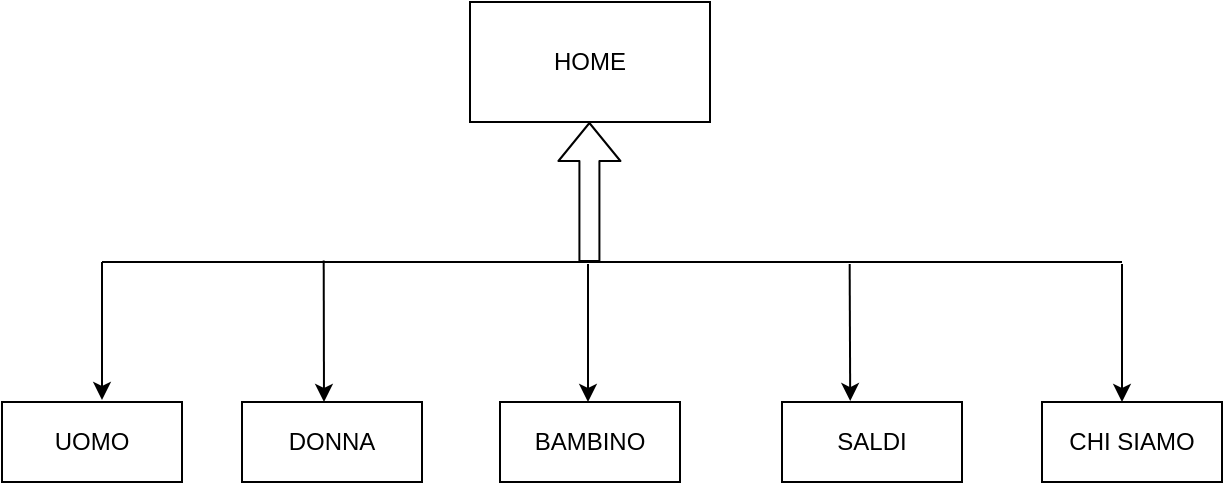 <mxfile version="14.4.9" type="github">
  <diagram id="oOM9sAOjhZvQreOu336L" name="Page-1">
    <mxGraphModel dx="835" dy="468" grid="1" gridSize="10" guides="1" tooltips="1" connect="1" arrows="1" fold="1" page="1" pageScale="1" pageWidth="827" pageHeight="1169" math="0" shadow="0">
      <root>
        <mxCell id="0" />
        <mxCell id="1" parent="0" />
        <mxCell id="Q3SVDnqVCFT6tU_NgVp7-2" value="HOME" style="rounded=0;whiteSpace=wrap;html=1;" vertex="1" parent="1">
          <mxGeometry x="354" y="200" width="120" height="60" as="geometry" />
        </mxCell>
        <mxCell id="Q3SVDnqVCFT6tU_NgVp7-4" value="" style="shape=flexArrow;endArrow=classic;html=1;" edge="1" parent="1">
          <mxGeometry width="50" height="50" relative="1" as="geometry">
            <mxPoint x="413.71" y="330" as="sourcePoint" />
            <mxPoint x="413.71" y="260" as="targetPoint" />
          </mxGeometry>
        </mxCell>
        <mxCell id="Q3SVDnqVCFT6tU_NgVp7-5" value="" style="endArrow=none;html=1;" edge="1" parent="1">
          <mxGeometry width="50" height="50" relative="1" as="geometry">
            <mxPoint x="170" y="330" as="sourcePoint" />
            <mxPoint x="680" y="330" as="targetPoint" />
          </mxGeometry>
        </mxCell>
        <mxCell id="Q3SVDnqVCFT6tU_NgVp7-8" value="UOMO" style="rounded=0;whiteSpace=wrap;html=1;" vertex="1" parent="1">
          <mxGeometry x="120" y="400" width="90" height="40" as="geometry" />
        </mxCell>
        <mxCell id="Q3SVDnqVCFT6tU_NgVp7-9" value="CHI SIAMO" style="rounded=0;whiteSpace=wrap;html=1;" vertex="1" parent="1">
          <mxGeometry x="640" y="400" width="90" height="40" as="geometry" />
        </mxCell>
        <mxCell id="Q3SVDnqVCFT6tU_NgVp7-10" value="SALDI" style="rounded=0;whiteSpace=wrap;html=1;" vertex="1" parent="1">
          <mxGeometry x="510" y="400" width="90" height="40" as="geometry" />
        </mxCell>
        <mxCell id="Q3SVDnqVCFT6tU_NgVp7-11" value="BAMBINO" style="rounded=0;whiteSpace=wrap;html=1;" vertex="1" parent="1">
          <mxGeometry x="369" y="400" width="90" height="40" as="geometry" />
        </mxCell>
        <mxCell id="Q3SVDnqVCFT6tU_NgVp7-12" value="DONNA" style="rounded=0;whiteSpace=wrap;html=1;" vertex="1" parent="1">
          <mxGeometry x="240" y="400" width="90" height="40" as="geometry" />
        </mxCell>
        <mxCell id="Q3SVDnqVCFT6tU_NgVp7-14" value="" style="endArrow=classic;html=1;" edge="1" parent="1">
          <mxGeometry width="50" height="50" relative="1" as="geometry">
            <mxPoint x="170" y="330" as="sourcePoint" />
            <mxPoint x="170" y="399" as="targetPoint" />
          </mxGeometry>
        </mxCell>
        <mxCell id="Q3SVDnqVCFT6tU_NgVp7-15" value="" style="endArrow=classic;html=1;" edge="1" parent="1">
          <mxGeometry width="50" height="50" relative="1" as="geometry">
            <mxPoint x="280.85" y="329.24" as="sourcePoint" />
            <mxPoint x="281" y="400" as="targetPoint" />
          </mxGeometry>
        </mxCell>
        <mxCell id="Q3SVDnqVCFT6tU_NgVp7-19" value="" style="endArrow=classic;html=1;" edge="1" parent="1">
          <mxGeometry width="50" height="50" relative="1" as="geometry">
            <mxPoint x="413" y="331" as="sourcePoint" />
            <mxPoint x="413" y="400" as="targetPoint" />
          </mxGeometry>
        </mxCell>
        <mxCell id="Q3SVDnqVCFT6tU_NgVp7-20" value="" style="endArrow=classic;html=1;entryX=0.379;entryY=-0.012;entryDx=0;entryDy=0;entryPerimeter=0;" edge="1" parent="1" target="Q3SVDnqVCFT6tU_NgVp7-10">
          <mxGeometry width="50" height="50" relative="1" as="geometry">
            <mxPoint x="543.83" y="331" as="sourcePoint" />
            <mxPoint x="543.83" y="400" as="targetPoint" />
          </mxGeometry>
        </mxCell>
        <mxCell id="Q3SVDnqVCFT6tU_NgVp7-21" value="" style="endArrow=classic;html=1;" edge="1" parent="1">
          <mxGeometry width="50" height="50" relative="1" as="geometry">
            <mxPoint x="680" y="331" as="sourcePoint" />
            <mxPoint x="680" y="400" as="targetPoint" />
          </mxGeometry>
        </mxCell>
      </root>
    </mxGraphModel>
  </diagram>
</mxfile>
